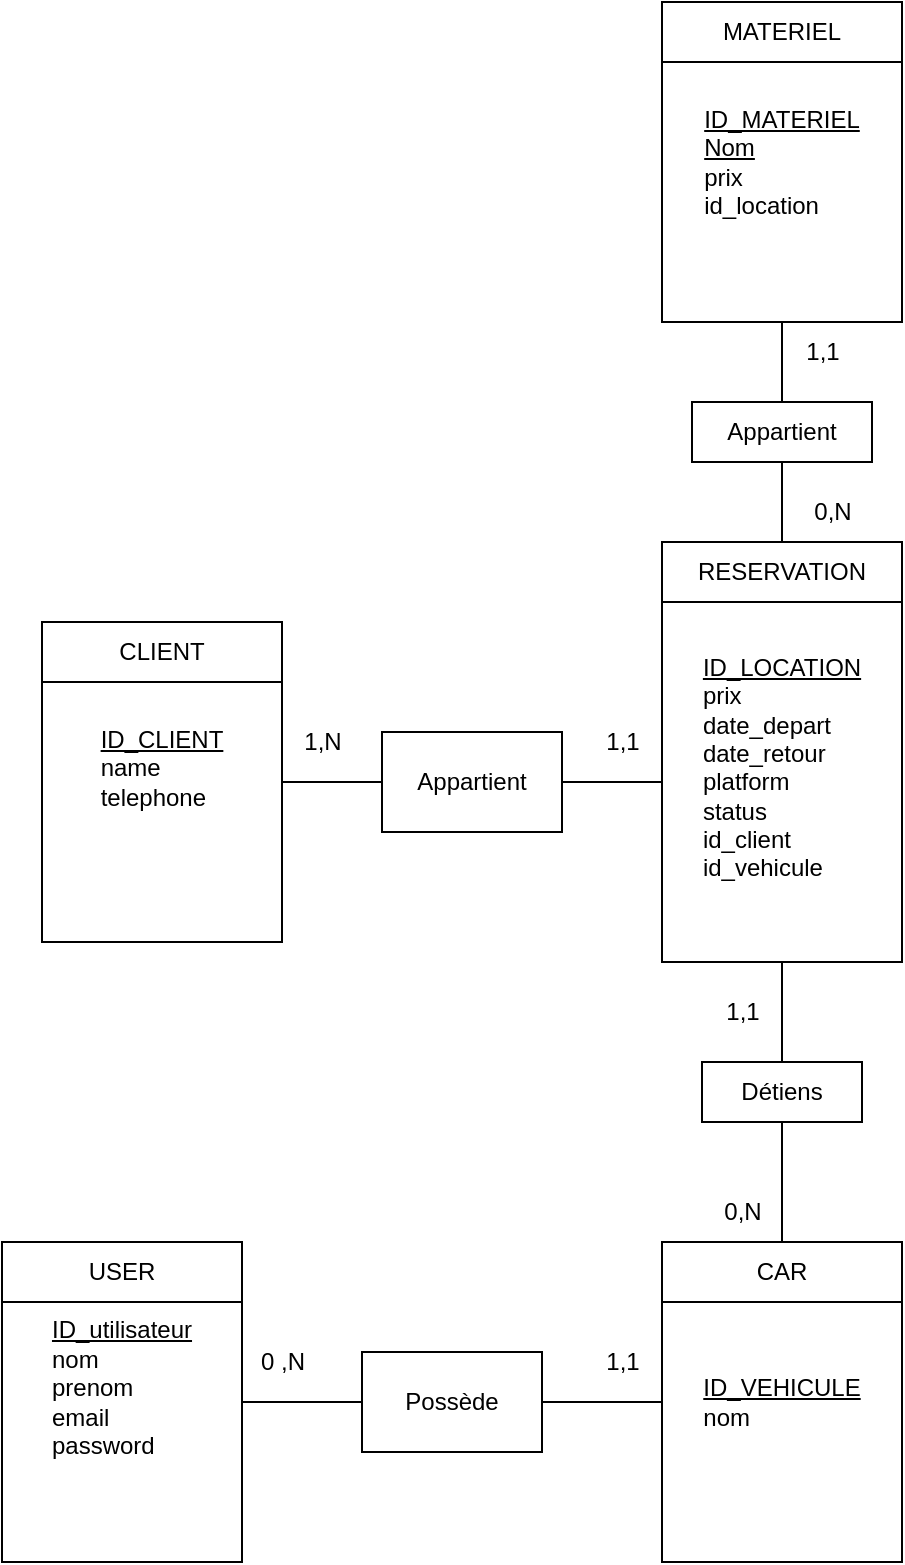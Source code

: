 <mxfile>
    <diagram id="YXLwJZTtPckAI44vBEO7" name="Page-1">
        <mxGraphModel dx="566" dy="1879" grid="1" gridSize="10" guides="1" tooltips="1" connect="1" arrows="1" fold="1" page="1" pageScale="1" pageWidth="850" pageHeight="1100" math="0" shadow="0">
            <root>
                <mxCell id="0"/>
                <mxCell id="1" parent="0"/>
                <mxCell id="7" style="edgeStyle=none;html=1;endArrow=none;endFill=0;startArrow=none;" parent="1" source="13" target="4" edge="1">
                    <mxGeometry relative="1" as="geometry"/>
                </mxCell>
                <mxCell id="2" value="&lt;div style=&quot;text-align: left;&quot;&gt;&lt;span style=&quot;background-color: initial;&quot;&gt;&lt;u&gt;ID_utilisateur&lt;/u&gt;&lt;/span&gt;&lt;/div&gt;&lt;div style=&quot;text-align: left;&quot;&gt;&lt;span style=&quot;background-color: initial;&quot;&gt;nom&lt;/span&gt;&lt;/div&gt;&lt;div style=&quot;text-align: left;&quot;&gt;&lt;span style=&quot;background-color: initial;&quot;&gt;prenom&lt;/span&gt;&lt;/div&gt;&lt;div style=&quot;text-align: left;&quot;&gt;&lt;span style=&quot;background-color: initial;&quot;&gt;email&lt;/span&gt;&lt;/div&gt;&lt;div style=&quot;text-align: left;&quot;&gt;&lt;span style=&quot;background-color: initial;&quot;&gt;password&lt;/span&gt;&lt;/div&gt;&lt;div style=&quot;text-align: left;&quot;&gt;&lt;br&gt;&lt;/div&gt;" style="whiteSpace=wrap;html=1;" parent="1" vertex="1">
                    <mxGeometry x="30" y="350" width="120" height="160" as="geometry"/>
                </mxCell>
                <mxCell id="8" style="edgeStyle=none;html=1;endArrow=none;endFill=0;" parent="1" source="4" target="5" edge="1">
                    <mxGeometry relative="1" as="geometry"/>
                </mxCell>
                <mxCell id="4" value="&lt;div style=&quot;text-align: left;&quot;&gt;&lt;span style=&quot;background-color: initial;&quot;&gt;&lt;u&gt;ID_VEHICULE&lt;/u&gt;&lt;/span&gt;&lt;/div&gt;&lt;div style=&quot;text-align: left;&quot;&gt;&lt;span style=&quot;background-color: initial;&quot;&gt;nom&lt;/span&gt;&lt;/div&gt;" style="whiteSpace=wrap;html=1;" parent="1" vertex="1">
                    <mxGeometry x="360" y="350" width="120" height="160" as="geometry"/>
                </mxCell>
                <mxCell id="9" style="edgeStyle=none;html=1;endArrow=none;endFill=0;startArrow=none;" parent="1" source="50" target="6" edge="1">
                    <mxGeometry relative="1" as="geometry"/>
                </mxCell>
                <mxCell id="5" value="&lt;u&gt;ID_LOCATION&lt;br&gt;&lt;/u&gt;&lt;div style=&quot;text-align: left;&quot;&gt;&lt;span style=&quot;background-color: initial;&quot;&gt;prix&lt;/span&gt;&lt;/div&gt;&lt;div style=&quot;text-align: left;&quot;&gt;&lt;span style=&quot;background-color: initial;&quot;&gt;date_depart&lt;/span&gt;&lt;/div&gt;&lt;div style=&quot;text-align: left;&quot;&gt;&lt;span style=&quot;background-color: initial;&quot;&gt;date_retour&lt;/span&gt;&lt;/div&gt;&lt;div style=&quot;text-align: left;&quot;&gt;&lt;span style=&quot;background-color: initial;&quot;&gt;platform&lt;/span&gt;&lt;/div&gt;&lt;div style=&quot;text-align: left;&quot;&gt;status&lt;/div&gt;&lt;div style=&quot;text-align: left;&quot;&gt;id_client&lt;/div&gt;&lt;div style=&quot;text-align: left;&quot;&gt;&lt;span style=&quot;background-color: initial;&quot;&gt;id_vehicule&lt;/span&gt;&lt;/div&gt;&lt;div style=&quot;text-align: left;&quot;&gt;&lt;br&gt;&lt;/div&gt;" style="whiteSpace=wrap;html=1;" parent="1" vertex="1">
                    <mxGeometry x="360" y="30" width="120" height="180" as="geometry"/>
                </mxCell>
                <mxCell id="6" value="&lt;u&gt;ID_MATERIEL&lt;br&gt;&lt;div style=&quot;text-align: left;&quot;&gt;&lt;span style=&quot;background-color: initial;&quot;&gt;Nom&lt;/span&gt;&lt;/div&gt;&lt;/u&gt;&lt;div style=&quot;text-align: left;&quot;&gt;&lt;span style=&quot;background-color: initial;&quot;&gt;prix&lt;/span&gt;&lt;/div&gt;&lt;div style=&quot;text-align: left;&quot;&gt;&lt;span style=&quot;background-color: initial;&quot;&gt;id_location&lt;/span&gt;&lt;/div&gt;" style="whiteSpace=wrap;html=1;align=center;" parent="1" vertex="1">
                    <mxGeometry x="360" y="-270" width="120" height="160" as="geometry"/>
                </mxCell>
                <mxCell id="14" value="" style="edgeStyle=none;html=1;endArrow=none;endFill=0;" parent="1" source="2" target="13" edge="1">
                    <mxGeometry relative="1" as="geometry">
                        <mxPoint x="190" y="430" as="sourcePoint"/>
                        <mxPoint x="360" y="430" as="targetPoint"/>
                    </mxGeometry>
                </mxCell>
                <mxCell id="13" value="Possède" style="whiteSpace=wrap;html=1;" parent="1" vertex="1">
                    <mxGeometry x="210" y="405" width="90" height="50" as="geometry"/>
                </mxCell>
                <mxCell id="15" value="0 ,N" style="text;html=1;align=center;verticalAlign=middle;resizable=0;points=[];autosize=1;strokeColor=none;fillColor=none;" parent="1" vertex="1">
                    <mxGeometry x="145" y="395" width="50" height="30" as="geometry"/>
                </mxCell>
                <mxCell id="16" value="1,1" style="text;html=1;align=center;verticalAlign=middle;resizable=0;points=[];autosize=1;strokeColor=none;fillColor=none;" parent="1" vertex="1">
                    <mxGeometry x="320" y="395" width="40" height="30" as="geometry"/>
                </mxCell>
                <mxCell id="17" value="Détiens" style="whiteSpace=wrap;html=1;" parent="1" vertex="1">
                    <mxGeometry x="380" y="260" width="80" height="30" as="geometry"/>
                </mxCell>
                <mxCell id="18" value="0,N" style="text;html=1;align=center;verticalAlign=middle;resizable=0;points=[];autosize=1;strokeColor=none;fillColor=none;" parent="1" vertex="1">
                    <mxGeometry x="380" y="320" width="40" height="30" as="geometry"/>
                </mxCell>
                <mxCell id="19" value="1,1" style="text;html=1;align=center;verticalAlign=middle;resizable=0;points=[];autosize=1;strokeColor=none;fillColor=none;" parent="1" vertex="1">
                    <mxGeometry x="380" y="220" width="40" height="30" as="geometry"/>
                </mxCell>
                <mxCell id="29" style="edgeStyle=none;html=1;endArrow=none;endFill=0;startArrow=none;" parent="1" source="43" target="5" edge="1">
                    <mxGeometry relative="1" as="geometry"/>
                </mxCell>
                <mxCell id="28" value="&lt;div style=&quot;text-align: left;&quot;&gt;&lt;u style=&quot;background-color: initial;&quot;&gt;ID_CLIENT&lt;/u&gt;&lt;/div&gt;&lt;div style=&quot;text-align: left;&quot;&gt;&lt;span style=&quot;background-color: initial;&quot;&gt;name&lt;/span&gt;&lt;/div&gt;&lt;div style=&quot;text-align: left;&quot;&gt;&lt;span style=&quot;background-color: initial;&quot;&gt;telephone&lt;/span&gt;&lt;/div&gt;&lt;div style=&quot;text-align: left;&quot;&gt;&lt;br&gt;&lt;/div&gt;" style="whiteSpace=wrap;html=1;" parent="1" vertex="1">
                    <mxGeometry x="50" y="40" width="120" height="160" as="geometry"/>
                </mxCell>
                <mxCell id="30" value="1,N" style="text;html=1;align=center;verticalAlign=middle;resizable=0;points=[];autosize=1;strokeColor=none;fillColor=none;" parent="1" vertex="1">
                    <mxGeometry x="170" y="85" width="40" height="30" as="geometry"/>
                </mxCell>
                <mxCell id="31" value="1,1" style="text;html=1;align=center;verticalAlign=middle;resizable=0;points=[];autosize=1;strokeColor=none;fillColor=none;" parent="1" vertex="1">
                    <mxGeometry x="320" y="85" width="40" height="30" as="geometry"/>
                </mxCell>
                <mxCell id="32" value="0,N" style="text;html=1;align=center;verticalAlign=middle;resizable=0;points=[];autosize=1;strokeColor=none;fillColor=none;" parent="1" vertex="1">
                    <mxGeometry x="425" y="-30" width="40" height="30" as="geometry"/>
                </mxCell>
                <mxCell id="33" value="1,1" style="text;html=1;align=center;verticalAlign=middle;resizable=0;points=[];autosize=1;strokeColor=none;fillColor=none;" parent="1" vertex="1">
                    <mxGeometry x="420" y="-110" width="40" height="30" as="geometry"/>
                </mxCell>
                <mxCell id="37" value="MATERIEL" style="whiteSpace=wrap;html=1;" parent="1" vertex="1">
                    <mxGeometry x="360" y="-270" width="120" height="30" as="geometry"/>
                </mxCell>
                <mxCell id="38" value="RESERVATION" style="whiteSpace=wrap;html=1;" parent="1" vertex="1">
                    <mxGeometry x="360" width="120" height="30" as="geometry"/>
                </mxCell>
                <mxCell id="40" value="CAR" style="whiteSpace=wrap;html=1;" parent="1" vertex="1">
                    <mxGeometry x="360" y="350" width="120" height="30" as="geometry"/>
                </mxCell>
                <mxCell id="41" value="CLIENT" style="whiteSpace=wrap;html=1;" parent="1" vertex="1">
                    <mxGeometry x="50" y="40" width="120" height="30" as="geometry"/>
                </mxCell>
                <mxCell id="42" value="USER" style="whiteSpace=wrap;html=1;" parent="1" vertex="1">
                    <mxGeometry x="30" y="350" width="120" height="30" as="geometry"/>
                </mxCell>
                <mxCell id="44" value="" style="edgeStyle=none;html=1;endArrow=none;endFill=0;" parent="1" source="28" target="43" edge="1">
                    <mxGeometry relative="1" as="geometry">
                        <mxPoint x="170" y="120" as="sourcePoint"/>
                        <mxPoint x="360" y="120" as="targetPoint"/>
                    </mxGeometry>
                </mxCell>
                <mxCell id="43" value="Appartient" style="whiteSpace=wrap;html=1;" parent="1" vertex="1">
                    <mxGeometry x="220" y="95" width="90" height="50" as="geometry"/>
                </mxCell>
                <mxCell id="51" value="" style="edgeStyle=none;html=1;endArrow=none;endFill=0;exitX=0.5;exitY=0;exitDx=0;exitDy=0;" parent="1" source="38" target="50" edge="1">
                    <mxGeometry relative="1" as="geometry">
                        <mxPoint x="420" y="30" as="sourcePoint"/>
                        <mxPoint x="420" y="-110" as="targetPoint"/>
                    </mxGeometry>
                </mxCell>
                <mxCell id="50" value="Appartient" style="whiteSpace=wrap;html=1;" parent="1" vertex="1">
                    <mxGeometry x="375" y="-70" width="90" height="30" as="geometry"/>
                </mxCell>
            </root>
        </mxGraphModel>
    </diagram>
</mxfile>